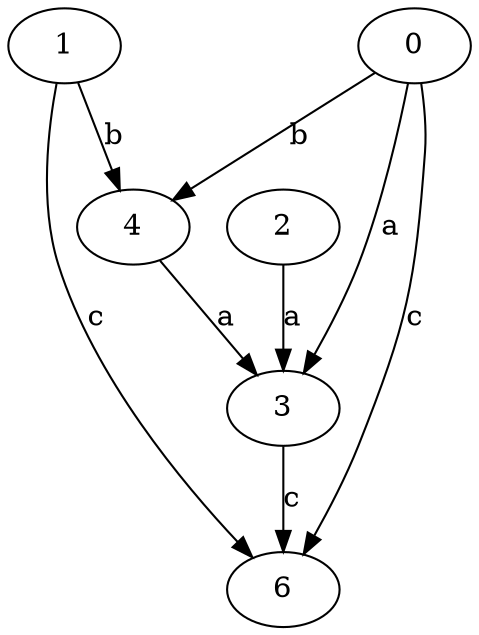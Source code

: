 strict digraph  {
1;
0;
2;
3;
4;
6;
1 -> 4  [label=b];
1 -> 6  [label=c];
0 -> 3  [label=a];
0 -> 4  [label=b];
0 -> 6  [label=c];
2 -> 3  [label=a];
3 -> 6  [label=c];
4 -> 3  [label=a];
}
